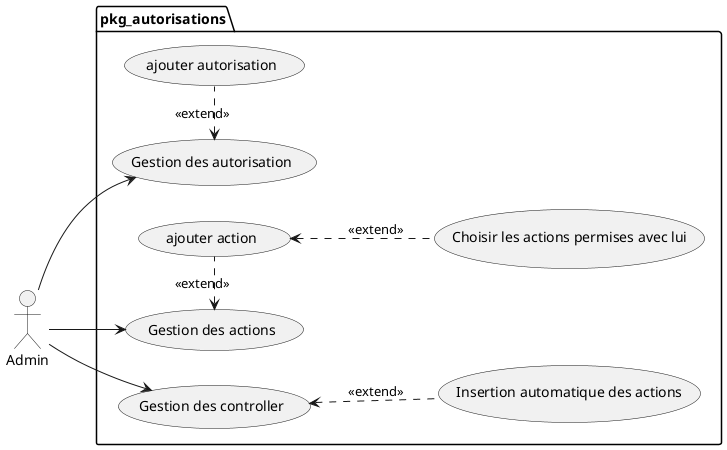 @startuml 

left to right direction
' top to bottom direction

actor Admin as admin

package pkg_autorisations {

  admin -->  (Gestion des controller)

  admin -->  (Gestion des autorisation) 
  (Gestion des autorisation)  <. (ajouter autorisation)  : <<extend>>

  admin -->  (Gestion des actions) 
  (Gestion des actions)  <.  (ajouter action) : <<extend>>
  (ajouter action) <.. (Choisir les actions permises avec lui) : <<extend>>

  (Gestion des controller) <.. (Insertion automatique des actions)   : <<extend>>
 }  

' note right of admin : "note 1"

@enduml